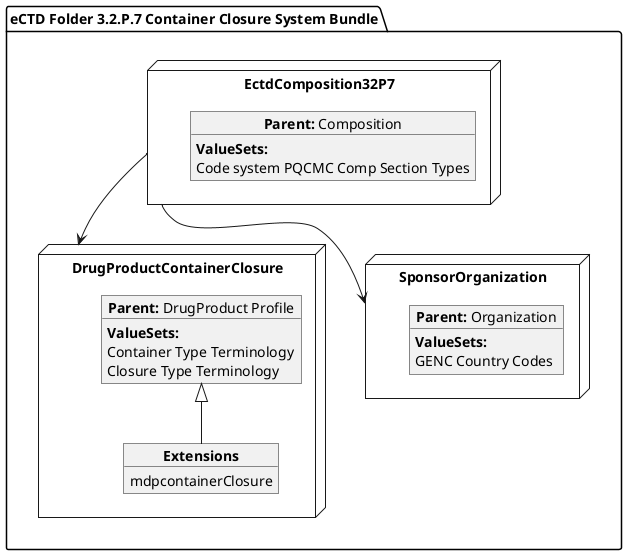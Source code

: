 @startuml
allowmixing
'Mixed model of use case and object
package "eCTD Folder 3.2.P.7 Container Closure System Bundle" as NODES {


   
  node "EctdComposition32P7" as N1 { 
      object "**Parent:** Composition" as obj1 {
      **ValueSets:**
  Code system PQCMC Comp Section Types
    }   
}
node "DrugProductContainerClosure" as N21 { 
      object "**Parent:** DrugProduct Profile" as obj22 {
        **ValueSets:**
        Container Type Terminology
        Closure Type Terminology
    }
    object "**Extensions**" as objEx {
        mdpcontainerClosure
    }
    obj22 <|-- objEx
}

node "SponsorOrganization" as NSO { 
      object "**Parent:** Organization" as objAu {
        **ValueSets:**
        GENC Country Codes
    }
}

}

N1 --> N21
N1 --> NSO

@enduml